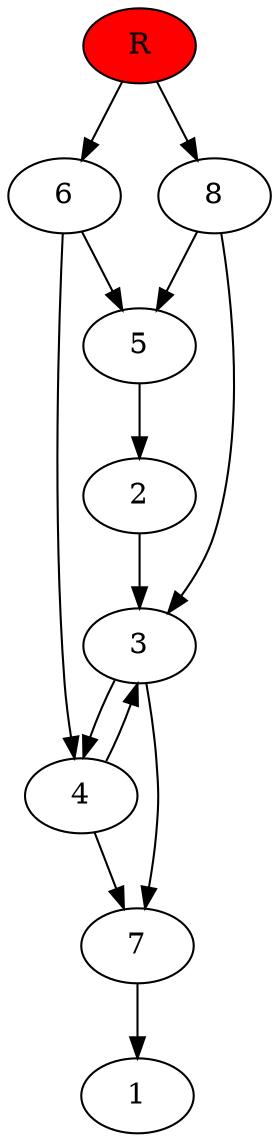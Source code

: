digraph prb781 {
	1
	2
	3
	4
	5
	6
	7
	8
	R [fillcolor="#ff0000" style=filled]
	2 -> 3
	3 -> 4
	3 -> 7
	4 -> 3
	4 -> 7
	5 -> 2
	6 -> 4
	6 -> 5
	7 -> 1
	8 -> 3
	8 -> 5
	R -> 6
	R -> 8
}
